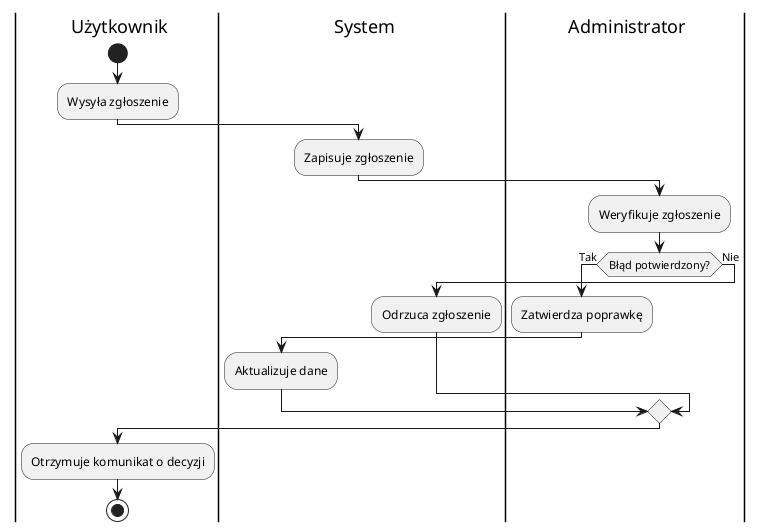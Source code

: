 @startuml
|u| Użytkownik
start
:Wysyła zgłoszenie;

|s| System
:Zapisuje zgłoszenie;

|a| Administrator
:Weryfikuje zgłoszenie;

if (Błąd potwierdzony?) then (Tak)
  :Zatwierdza poprawkę;
  |s| System
  :Aktualizuje dane;
else (Nie)
  :Odrzuca zgłoszenie;
endif

|u| Użytkownik
:Otrzymuje komunikat o decyzji;
stop
@enduml
